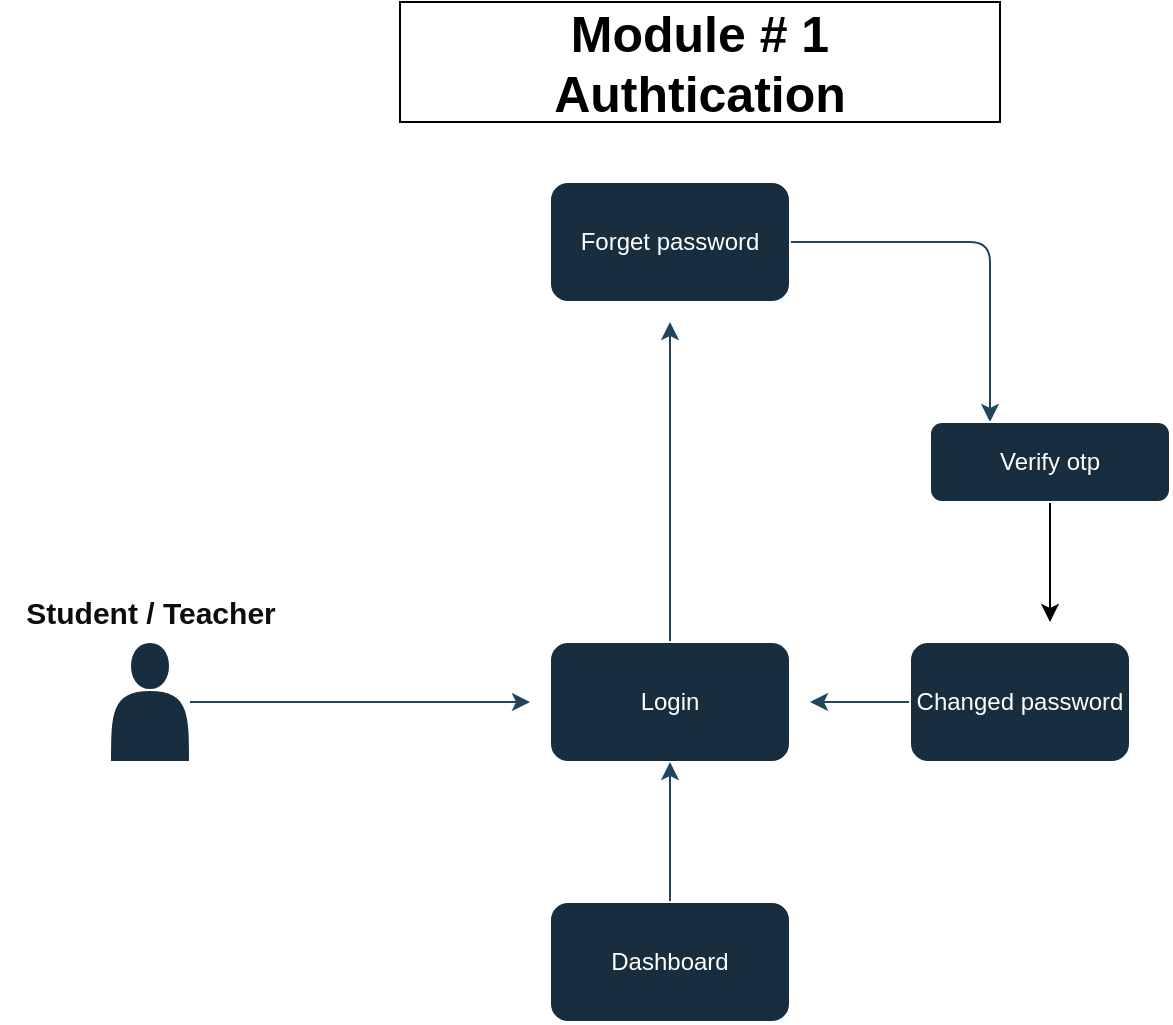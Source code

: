 <mxfile version="22.1.11" type="github">
  <diagram name="Page-1" id="bcrgy2V1A3nl696-SFbT">
    <mxGraphModel dx="1221" dy="1707" grid="1" gridSize="10" guides="1" tooltips="1" connect="1" arrows="1" fold="1" page="1" pageScale="1" pageWidth="850" pageHeight="1100" math="0" shadow="0">
      <root>
        <mxCell id="0" />
        <mxCell id="1" parent="0" />
        <mxCell id="cJEIJq32qxbuNJyZ-1aQ-7" style="edgeStyle=orthogonalEdgeStyle;rounded=1;orthogonalLoop=1;jettySize=auto;html=1;labelBackgroundColor=none;strokeColor=#23445D;fontColor=default;" parent="1" source="M_SnaY0nyhzKir-bgs05-1" edge="1">
          <mxGeometry relative="1" as="geometry">
            <mxPoint x="410" y="30" as="targetPoint" />
          </mxGeometry>
        </mxCell>
        <mxCell id="M_SnaY0nyhzKir-bgs05-1" value="Login" style="rounded=1;whiteSpace=wrap;html=1;labelBackgroundColor=none;fillColor=#182E3E;strokeColor=#FFFFFF;fontColor=#FFFFFF;" parent="1" vertex="1">
          <mxGeometry x="350" y="190" width="120" height="60" as="geometry" />
        </mxCell>
        <mxCell id="cJEIJq32qxbuNJyZ-1aQ-4" value="" style="edgeStyle=orthogonalEdgeStyle;rounded=1;orthogonalLoop=1;jettySize=auto;html=1;labelBackgroundColor=none;strokeColor=#23445D;fontColor=default;" parent="1" source="M_SnaY0nyhzKir-bgs05-6" target="M_SnaY0nyhzKir-bgs05-1" edge="1">
          <mxGeometry relative="1" as="geometry" />
        </mxCell>
        <mxCell id="M_SnaY0nyhzKir-bgs05-6" value="Dashboard" style="rounded=1;whiteSpace=wrap;html=1;labelBackgroundColor=none;fillColor=#182E3E;strokeColor=#FFFFFF;fontColor=#FFFFFF;" parent="1" vertex="1">
          <mxGeometry x="350" y="320" width="120" height="60" as="geometry" />
        </mxCell>
        <mxCell id="M_SnaY0nyhzKir-bgs05-14" style="edgeStyle=orthogonalEdgeStyle;rounded=1;orthogonalLoop=1;jettySize=auto;html=1;entryX=0.25;entryY=0;entryDx=0;entryDy=0;strokeColor=#23445D;labelBackgroundColor=none;fontColor=default;" parent="1" source="M_SnaY0nyhzKir-bgs05-8" target="M_SnaY0nyhzKir-bgs05-16" edge="1">
          <mxGeometry relative="1" as="geometry">
            <mxPoint x="700" y="160" as="targetPoint" />
          </mxGeometry>
        </mxCell>
        <mxCell id="M_SnaY0nyhzKir-bgs05-8" value="Forget password" style="rounded=1;whiteSpace=wrap;html=1;labelBackgroundColor=none;fillColor=#182E3E;strokeColor=#FFFFFF;fontColor=#FFFFFF;" parent="1" vertex="1">
          <mxGeometry x="350" y="-40" width="120" height="60" as="geometry" />
        </mxCell>
        <mxCell id="cJEIJq32qxbuNJyZ-1aQ-5" style="edgeStyle=orthogonalEdgeStyle;rounded=1;orthogonalLoop=1;jettySize=auto;html=1;labelBackgroundColor=none;strokeColor=#23445D;fontColor=default;" parent="1" source="M_SnaY0nyhzKir-bgs05-12" edge="1">
          <mxGeometry relative="1" as="geometry">
            <mxPoint x="480" y="220" as="targetPoint" />
          </mxGeometry>
        </mxCell>
        <mxCell id="M_SnaY0nyhzKir-bgs05-12" value="Changed password" style="rounded=1;whiteSpace=wrap;html=1;labelBackgroundColor=none;fillColor=#182E3E;strokeColor=#FFFFFF;fontColor=#FFFFFF;" parent="1" vertex="1">
          <mxGeometry x="530" y="190" width="110" height="60" as="geometry" />
        </mxCell>
        <mxCell id="hLSNamRF64FyMxwMzuBi-2" style="edgeStyle=orthogonalEdgeStyle;rounded=0;orthogonalLoop=1;jettySize=auto;html=1;" edge="1" parent="1" source="M_SnaY0nyhzKir-bgs05-16">
          <mxGeometry relative="1" as="geometry">
            <mxPoint x="600" y="180" as="targetPoint" />
          </mxGeometry>
        </mxCell>
        <mxCell id="M_SnaY0nyhzKir-bgs05-16" value="Verify otp" style="rounded=1;whiteSpace=wrap;html=1;labelBackgroundColor=none;fillColor=#182E3E;strokeColor=#FFFFFF;fontColor=#FFFFFF;" parent="1" vertex="1">
          <mxGeometry x="540" y="80" width="120" height="40" as="geometry" />
        </mxCell>
        <mxCell id="cJEIJq32qxbuNJyZ-1aQ-8" style="edgeStyle=orthogonalEdgeStyle;rounded=1;orthogonalLoop=1;jettySize=auto;html=1;labelBackgroundColor=none;strokeColor=#23445D;fontColor=default;" parent="1" source="M_SnaY0nyhzKir-bgs05-24" edge="1">
          <mxGeometry relative="1" as="geometry">
            <mxPoint x="340" y="220" as="targetPoint" />
          </mxGeometry>
        </mxCell>
        <mxCell id="M_SnaY0nyhzKir-bgs05-24" value="" style="shape=actor;whiteSpace=wrap;html=1;labelBackgroundColor=none;fillColor=#182E3E;strokeColor=#FFFFFF;fontColor=#FFFFFF;rounded=1;" parent="1" vertex="1">
          <mxGeometry x="130" y="190" width="40" height="60" as="geometry" />
        </mxCell>
        <mxCell id="M_SnaY0nyhzKir-bgs05-28" value="&lt;font style=&quot;font-size: 15px;&quot; color=&quot;#0d0d0d&quot;&gt;Student / Teacher&lt;/font&gt;" style="text;html=1;align=center;verticalAlign=middle;resizable=0;points=[];autosize=1;strokeColor=none;fillColor=none;fontStyle=1;labelBackgroundColor=none;fontColor=#FFFFFF;rounded=1;" parent="1" vertex="1">
          <mxGeometry x="75" y="160" width="150" height="30" as="geometry" />
        </mxCell>
        <mxCell id="cJEIJq32qxbuNJyZ-1aQ-35" value="&lt;b style=&quot;font-size: 25px;&quot;&gt;Module # 1&lt;br&gt;Authtication&lt;/b&gt;" style="rounded=0;whiteSpace=wrap;html=1;" parent="1" vertex="1">
          <mxGeometry x="275" y="-130" width="300" height="60" as="geometry" />
        </mxCell>
        <mxCell id="cJEIJq32qxbuNJyZ-1aQ-36" value="Student / Teacher" style="text;html=1;align=center;verticalAlign=middle;resizable=0;points=[];autosize=1;strokeColor=none;fillColor=none;fontStyle=1;labelBackgroundColor=none;fontColor=#FFFFFF;rounded=1;" parent="1" vertex="1">
          <mxGeometry x="90" y="50" width="120" height="30" as="geometry" />
        </mxCell>
      </root>
    </mxGraphModel>
  </diagram>
</mxfile>
